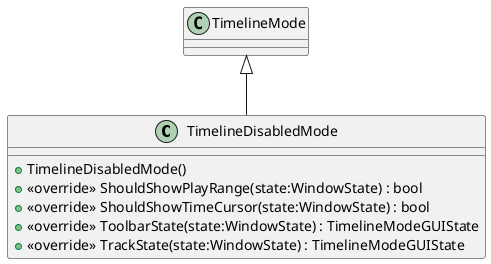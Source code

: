 @startuml
class TimelineDisabledMode {
    + TimelineDisabledMode()
    + <<override>> ShouldShowPlayRange(state:WindowState) : bool
    + <<override>> ShouldShowTimeCursor(state:WindowState) : bool
    + <<override>> ToolbarState(state:WindowState) : TimelineModeGUIState
    + <<override>> TrackState(state:WindowState) : TimelineModeGUIState
}
TimelineMode <|-- TimelineDisabledMode
@enduml
